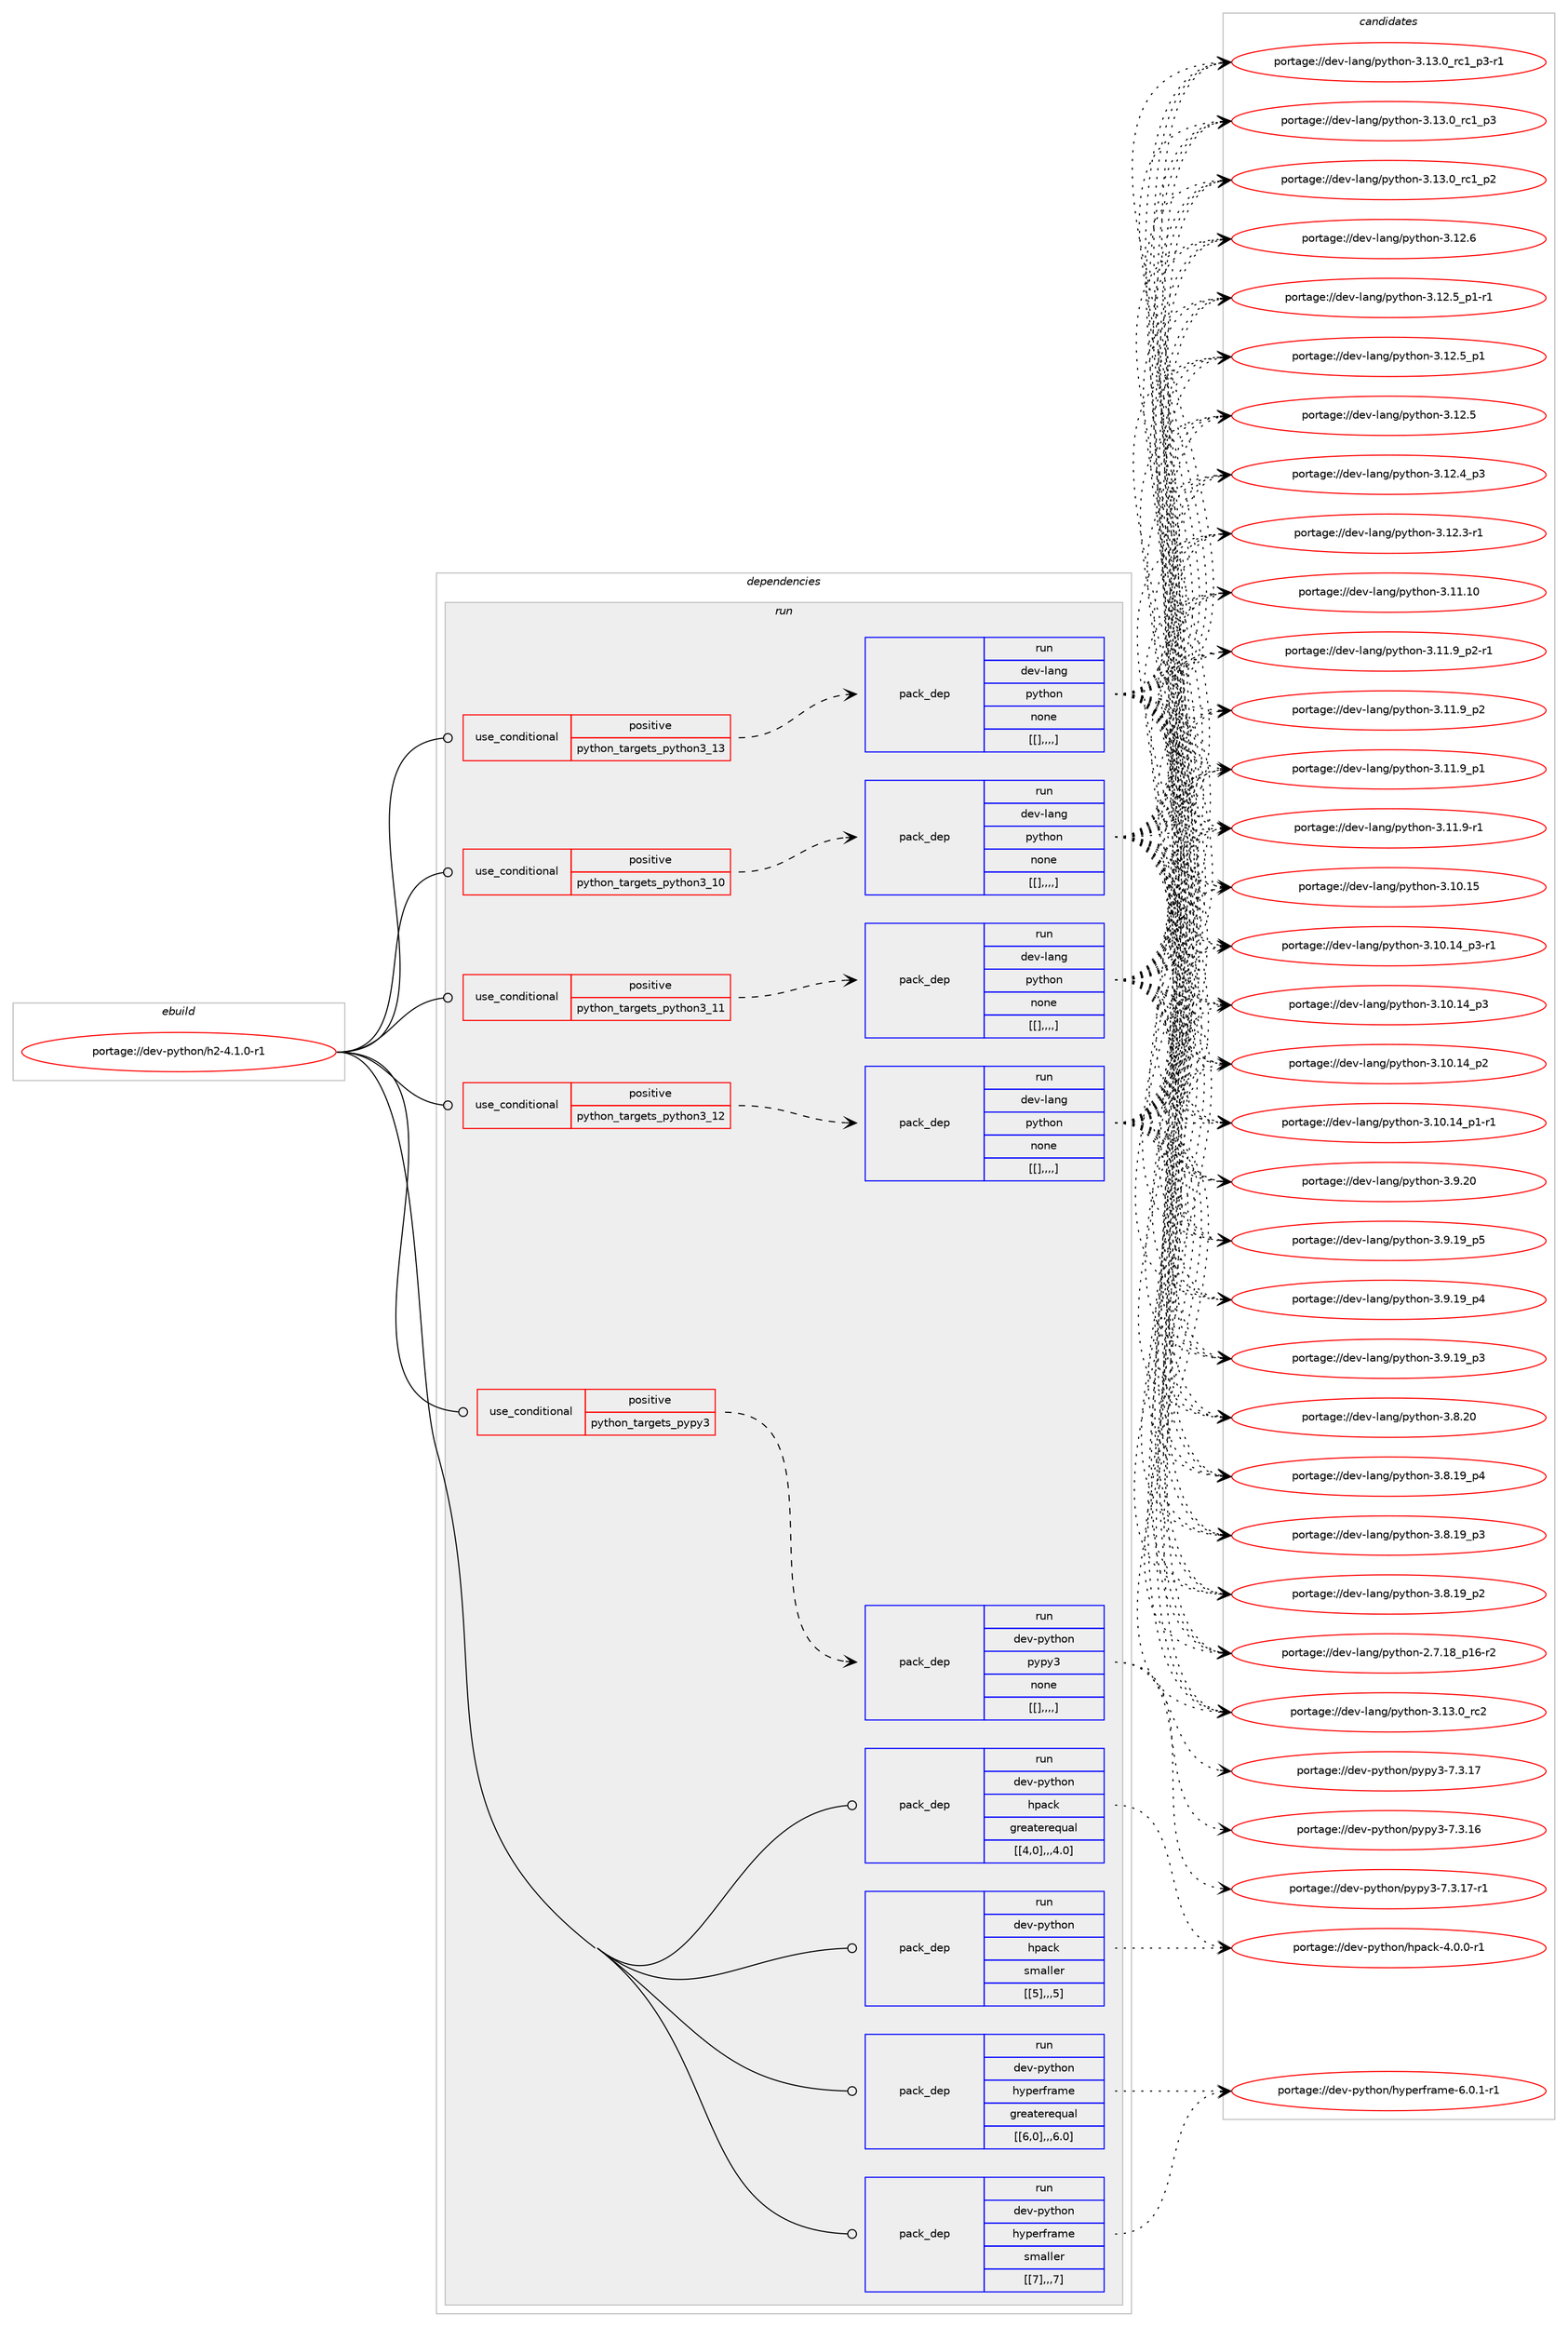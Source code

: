 digraph prolog {

# *************
# Graph options
# *************

newrank=true;
concentrate=true;
compound=true;
graph [rankdir=LR,fontname=Helvetica,fontsize=10,ranksep=1.5];#, ranksep=2.5, nodesep=0.2];
edge  [arrowhead=vee];
node  [fontname=Helvetica,fontsize=10];

# **********
# The ebuild
# **********

subgraph cluster_leftcol {
color=gray;
label=<<i>ebuild</i>>;
id [label="portage://dev-python/h2-4.1.0-r1", color=red, width=4, href="../dev-python/h2-4.1.0-r1.svg"];
}

# ****************
# The dependencies
# ****************

subgraph cluster_midcol {
color=gray;
label=<<i>dependencies</i>>;
subgraph cluster_compile {
fillcolor="#eeeeee";
style=filled;
label=<<i>compile</i>>;
}
subgraph cluster_compileandrun {
fillcolor="#eeeeee";
style=filled;
label=<<i>compile and run</i>>;
}
subgraph cluster_run {
fillcolor="#eeeeee";
style=filled;
label=<<i>run</i>>;
subgraph cond33824 {
dependency148382 [label=<<TABLE BORDER="0" CELLBORDER="1" CELLSPACING="0" CELLPADDING="4"><TR><TD ROWSPAN="3" CELLPADDING="10">use_conditional</TD></TR><TR><TD>positive</TD></TR><TR><TD>python_targets_pypy3</TD></TR></TABLE>>, shape=none, color=red];
subgraph pack113340 {
dependency148383 [label=<<TABLE BORDER="0" CELLBORDER="1" CELLSPACING="0" CELLPADDING="4" WIDTH="220"><TR><TD ROWSPAN="6" CELLPADDING="30">pack_dep</TD></TR><TR><TD WIDTH="110">run</TD></TR><TR><TD>dev-python</TD></TR><TR><TD>pypy3</TD></TR><TR><TD>none</TD></TR><TR><TD>[[],,,,]</TD></TR></TABLE>>, shape=none, color=blue];
}
dependency148382:e -> dependency148383:w [weight=20,style="dashed",arrowhead="vee"];
}
id:e -> dependency148382:w [weight=20,style="solid",arrowhead="odot"];
subgraph cond33825 {
dependency148384 [label=<<TABLE BORDER="0" CELLBORDER="1" CELLSPACING="0" CELLPADDING="4"><TR><TD ROWSPAN="3" CELLPADDING="10">use_conditional</TD></TR><TR><TD>positive</TD></TR><TR><TD>python_targets_python3_10</TD></TR></TABLE>>, shape=none, color=red];
subgraph pack113341 {
dependency148385 [label=<<TABLE BORDER="0" CELLBORDER="1" CELLSPACING="0" CELLPADDING="4" WIDTH="220"><TR><TD ROWSPAN="6" CELLPADDING="30">pack_dep</TD></TR><TR><TD WIDTH="110">run</TD></TR><TR><TD>dev-lang</TD></TR><TR><TD>python</TD></TR><TR><TD>none</TD></TR><TR><TD>[[],,,,]</TD></TR></TABLE>>, shape=none, color=blue];
}
dependency148384:e -> dependency148385:w [weight=20,style="dashed",arrowhead="vee"];
}
id:e -> dependency148384:w [weight=20,style="solid",arrowhead="odot"];
subgraph cond33826 {
dependency148386 [label=<<TABLE BORDER="0" CELLBORDER="1" CELLSPACING="0" CELLPADDING="4"><TR><TD ROWSPAN="3" CELLPADDING="10">use_conditional</TD></TR><TR><TD>positive</TD></TR><TR><TD>python_targets_python3_11</TD></TR></TABLE>>, shape=none, color=red];
subgraph pack113342 {
dependency148387 [label=<<TABLE BORDER="0" CELLBORDER="1" CELLSPACING="0" CELLPADDING="4" WIDTH="220"><TR><TD ROWSPAN="6" CELLPADDING="30">pack_dep</TD></TR><TR><TD WIDTH="110">run</TD></TR><TR><TD>dev-lang</TD></TR><TR><TD>python</TD></TR><TR><TD>none</TD></TR><TR><TD>[[],,,,]</TD></TR></TABLE>>, shape=none, color=blue];
}
dependency148386:e -> dependency148387:w [weight=20,style="dashed",arrowhead="vee"];
}
id:e -> dependency148386:w [weight=20,style="solid",arrowhead="odot"];
subgraph cond33827 {
dependency148388 [label=<<TABLE BORDER="0" CELLBORDER="1" CELLSPACING="0" CELLPADDING="4"><TR><TD ROWSPAN="3" CELLPADDING="10">use_conditional</TD></TR><TR><TD>positive</TD></TR><TR><TD>python_targets_python3_12</TD></TR></TABLE>>, shape=none, color=red];
subgraph pack113343 {
dependency148389 [label=<<TABLE BORDER="0" CELLBORDER="1" CELLSPACING="0" CELLPADDING="4" WIDTH="220"><TR><TD ROWSPAN="6" CELLPADDING="30">pack_dep</TD></TR><TR><TD WIDTH="110">run</TD></TR><TR><TD>dev-lang</TD></TR><TR><TD>python</TD></TR><TR><TD>none</TD></TR><TR><TD>[[],,,,]</TD></TR></TABLE>>, shape=none, color=blue];
}
dependency148388:e -> dependency148389:w [weight=20,style="dashed",arrowhead="vee"];
}
id:e -> dependency148388:w [weight=20,style="solid",arrowhead="odot"];
subgraph cond33828 {
dependency148390 [label=<<TABLE BORDER="0" CELLBORDER="1" CELLSPACING="0" CELLPADDING="4"><TR><TD ROWSPAN="3" CELLPADDING="10">use_conditional</TD></TR><TR><TD>positive</TD></TR><TR><TD>python_targets_python3_13</TD></TR></TABLE>>, shape=none, color=red];
subgraph pack113344 {
dependency148391 [label=<<TABLE BORDER="0" CELLBORDER="1" CELLSPACING="0" CELLPADDING="4" WIDTH="220"><TR><TD ROWSPAN="6" CELLPADDING="30">pack_dep</TD></TR><TR><TD WIDTH="110">run</TD></TR><TR><TD>dev-lang</TD></TR><TR><TD>python</TD></TR><TR><TD>none</TD></TR><TR><TD>[[],,,,]</TD></TR></TABLE>>, shape=none, color=blue];
}
dependency148390:e -> dependency148391:w [weight=20,style="dashed",arrowhead="vee"];
}
id:e -> dependency148390:w [weight=20,style="solid",arrowhead="odot"];
subgraph pack113345 {
dependency148392 [label=<<TABLE BORDER="0" CELLBORDER="1" CELLSPACING="0" CELLPADDING="4" WIDTH="220"><TR><TD ROWSPAN="6" CELLPADDING="30">pack_dep</TD></TR><TR><TD WIDTH="110">run</TD></TR><TR><TD>dev-python</TD></TR><TR><TD>hpack</TD></TR><TR><TD>greaterequal</TD></TR><TR><TD>[[4,0],,,4.0]</TD></TR></TABLE>>, shape=none, color=blue];
}
id:e -> dependency148392:w [weight=20,style="solid",arrowhead="odot"];
subgraph pack113346 {
dependency148393 [label=<<TABLE BORDER="0" CELLBORDER="1" CELLSPACING="0" CELLPADDING="4" WIDTH="220"><TR><TD ROWSPAN="6" CELLPADDING="30">pack_dep</TD></TR><TR><TD WIDTH="110">run</TD></TR><TR><TD>dev-python</TD></TR><TR><TD>hpack</TD></TR><TR><TD>smaller</TD></TR><TR><TD>[[5],,,5]</TD></TR></TABLE>>, shape=none, color=blue];
}
id:e -> dependency148393:w [weight=20,style="solid",arrowhead="odot"];
subgraph pack113347 {
dependency148394 [label=<<TABLE BORDER="0" CELLBORDER="1" CELLSPACING="0" CELLPADDING="4" WIDTH="220"><TR><TD ROWSPAN="6" CELLPADDING="30">pack_dep</TD></TR><TR><TD WIDTH="110">run</TD></TR><TR><TD>dev-python</TD></TR><TR><TD>hyperframe</TD></TR><TR><TD>greaterequal</TD></TR><TR><TD>[[6,0],,,6.0]</TD></TR></TABLE>>, shape=none, color=blue];
}
id:e -> dependency148394:w [weight=20,style="solid",arrowhead="odot"];
subgraph pack113348 {
dependency148395 [label=<<TABLE BORDER="0" CELLBORDER="1" CELLSPACING="0" CELLPADDING="4" WIDTH="220"><TR><TD ROWSPAN="6" CELLPADDING="30">pack_dep</TD></TR><TR><TD WIDTH="110">run</TD></TR><TR><TD>dev-python</TD></TR><TR><TD>hyperframe</TD></TR><TR><TD>smaller</TD></TR><TR><TD>[[7],,,7]</TD></TR></TABLE>>, shape=none, color=blue];
}
id:e -> dependency148395:w [weight=20,style="solid",arrowhead="odot"];
}
}

# **************
# The candidates
# **************

subgraph cluster_choices {
rank=same;
color=gray;
label=<<i>candidates</i>>;

subgraph choice113340 {
color=black;
nodesep=1;
choice100101118451121211161041111104711212111212151455546514649554511449 [label="portage://dev-python/pypy3-7.3.17-r1", color=red, width=4,href="../dev-python/pypy3-7.3.17-r1.svg"];
choice10010111845112121116104111110471121211121215145554651464955 [label="portage://dev-python/pypy3-7.3.17", color=red, width=4,href="../dev-python/pypy3-7.3.17.svg"];
choice10010111845112121116104111110471121211121215145554651464954 [label="portage://dev-python/pypy3-7.3.16", color=red, width=4,href="../dev-python/pypy3-7.3.16.svg"];
dependency148383:e -> choice100101118451121211161041111104711212111212151455546514649554511449:w [style=dotted,weight="100"];
dependency148383:e -> choice10010111845112121116104111110471121211121215145554651464955:w [style=dotted,weight="100"];
dependency148383:e -> choice10010111845112121116104111110471121211121215145554651464954:w [style=dotted,weight="100"];
}
subgraph choice113341 {
color=black;
nodesep=1;
choice10010111845108971101034711212111610411111045514649514648951149950 [label="portage://dev-lang/python-3.13.0_rc2", color=red, width=4,href="../dev-lang/python-3.13.0_rc2.svg"];
choice1001011184510897110103471121211161041111104551464951464895114994995112514511449 [label="portage://dev-lang/python-3.13.0_rc1_p3-r1", color=red, width=4,href="../dev-lang/python-3.13.0_rc1_p3-r1.svg"];
choice100101118451089711010347112121116104111110455146495146489511499499511251 [label="portage://dev-lang/python-3.13.0_rc1_p3", color=red, width=4,href="../dev-lang/python-3.13.0_rc1_p3.svg"];
choice100101118451089711010347112121116104111110455146495146489511499499511250 [label="portage://dev-lang/python-3.13.0_rc1_p2", color=red, width=4,href="../dev-lang/python-3.13.0_rc1_p2.svg"];
choice10010111845108971101034711212111610411111045514649504654 [label="portage://dev-lang/python-3.12.6", color=red, width=4,href="../dev-lang/python-3.12.6.svg"];
choice1001011184510897110103471121211161041111104551464950465395112494511449 [label="portage://dev-lang/python-3.12.5_p1-r1", color=red, width=4,href="../dev-lang/python-3.12.5_p1-r1.svg"];
choice100101118451089711010347112121116104111110455146495046539511249 [label="portage://dev-lang/python-3.12.5_p1", color=red, width=4,href="../dev-lang/python-3.12.5_p1.svg"];
choice10010111845108971101034711212111610411111045514649504653 [label="portage://dev-lang/python-3.12.5", color=red, width=4,href="../dev-lang/python-3.12.5.svg"];
choice100101118451089711010347112121116104111110455146495046529511251 [label="portage://dev-lang/python-3.12.4_p3", color=red, width=4,href="../dev-lang/python-3.12.4_p3.svg"];
choice100101118451089711010347112121116104111110455146495046514511449 [label="portage://dev-lang/python-3.12.3-r1", color=red, width=4,href="../dev-lang/python-3.12.3-r1.svg"];
choice1001011184510897110103471121211161041111104551464949464948 [label="portage://dev-lang/python-3.11.10", color=red, width=4,href="../dev-lang/python-3.11.10.svg"];
choice1001011184510897110103471121211161041111104551464949465795112504511449 [label="portage://dev-lang/python-3.11.9_p2-r1", color=red, width=4,href="../dev-lang/python-3.11.9_p2-r1.svg"];
choice100101118451089711010347112121116104111110455146494946579511250 [label="portage://dev-lang/python-3.11.9_p2", color=red, width=4,href="../dev-lang/python-3.11.9_p2.svg"];
choice100101118451089711010347112121116104111110455146494946579511249 [label="portage://dev-lang/python-3.11.9_p1", color=red, width=4,href="../dev-lang/python-3.11.9_p1.svg"];
choice100101118451089711010347112121116104111110455146494946574511449 [label="portage://dev-lang/python-3.11.9-r1", color=red, width=4,href="../dev-lang/python-3.11.9-r1.svg"];
choice1001011184510897110103471121211161041111104551464948464953 [label="portage://dev-lang/python-3.10.15", color=red, width=4,href="../dev-lang/python-3.10.15.svg"];
choice100101118451089711010347112121116104111110455146494846495295112514511449 [label="portage://dev-lang/python-3.10.14_p3-r1", color=red, width=4,href="../dev-lang/python-3.10.14_p3-r1.svg"];
choice10010111845108971101034711212111610411111045514649484649529511251 [label="portage://dev-lang/python-3.10.14_p3", color=red, width=4,href="../dev-lang/python-3.10.14_p3.svg"];
choice10010111845108971101034711212111610411111045514649484649529511250 [label="portage://dev-lang/python-3.10.14_p2", color=red, width=4,href="../dev-lang/python-3.10.14_p2.svg"];
choice100101118451089711010347112121116104111110455146494846495295112494511449 [label="portage://dev-lang/python-3.10.14_p1-r1", color=red, width=4,href="../dev-lang/python-3.10.14_p1-r1.svg"];
choice10010111845108971101034711212111610411111045514657465048 [label="portage://dev-lang/python-3.9.20", color=red, width=4,href="../dev-lang/python-3.9.20.svg"];
choice100101118451089711010347112121116104111110455146574649579511253 [label="portage://dev-lang/python-3.9.19_p5", color=red, width=4,href="../dev-lang/python-3.9.19_p5.svg"];
choice100101118451089711010347112121116104111110455146574649579511252 [label="portage://dev-lang/python-3.9.19_p4", color=red, width=4,href="../dev-lang/python-3.9.19_p4.svg"];
choice100101118451089711010347112121116104111110455146574649579511251 [label="portage://dev-lang/python-3.9.19_p3", color=red, width=4,href="../dev-lang/python-3.9.19_p3.svg"];
choice10010111845108971101034711212111610411111045514656465048 [label="portage://dev-lang/python-3.8.20", color=red, width=4,href="../dev-lang/python-3.8.20.svg"];
choice100101118451089711010347112121116104111110455146564649579511252 [label="portage://dev-lang/python-3.8.19_p4", color=red, width=4,href="../dev-lang/python-3.8.19_p4.svg"];
choice100101118451089711010347112121116104111110455146564649579511251 [label="portage://dev-lang/python-3.8.19_p3", color=red, width=4,href="../dev-lang/python-3.8.19_p3.svg"];
choice100101118451089711010347112121116104111110455146564649579511250 [label="portage://dev-lang/python-3.8.19_p2", color=red, width=4,href="../dev-lang/python-3.8.19_p2.svg"];
choice100101118451089711010347112121116104111110455046554649569511249544511450 [label="portage://dev-lang/python-2.7.18_p16-r2", color=red, width=4,href="../dev-lang/python-2.7.18_p16-r2.svg"];
dependency148385:e -> choice10010111845108971101034711212111610411111045514649514648951149950:w [style=dotted,weight="100"];
dependency148385:e -> choice1001011184510897110103471121211161041111104551464951464895114994995112514511449:w [style=dotted,weight="100"];
dependency148385:e -> choice100101118451089711010347112121116104111110455146495146489511499499511251:w [style=dotted,weight="100"];
dependency148385:e -> choice100101118451089711010347112121116104111110455146495146489511499499511250:w [style=dotted,weight="100"];
dependency148385:e -> choice10010111845108971101034711212111610411111045514649504654:w [style=dotted,weight="100"];
dependency148385:e -> choice1001011184510897110103471121211161041111104551464950465395112494511449:w [style=dotted,weight="100"];
dependency148385:e -> choice100101118451089711010347112121116104111110455146495046539511249:w [style=dotted,weight="100"];
dependency148385:e -> choice10010111845108971101034711212111610411111045514649504653:w [style=dotted,weight="100"];
dependency148385:e -> choice100101118451089711010347112121116104111110455146495046529511251:w [style=dotted,weight="100"];
dependency148385:e -> choice100101118451089711010347112121116104111110455146495046514511449:w [style=dotted,weight="100"];
dependency148385:e -> choice1001011184510897110103471121211161041111104551464949464948:w [style=dotted,weight="100"];
dependency148385:e -> choice1001011184510897110103471121211161041111104551464949465795112504511449:w [style=dotted,weight="100"];
dependency148385:e -> choice100101118451089711010347112121116104111110455146494946579511250:w [style=dotted,weight="100"];
dependency148385:e -> choice100101118451089711010347112121116104111110455146494946579511249:w [style=dotted,weight="100"];
dependency148385:e -> choice100101118451089711010347112121116104111110455146494946574511449:w [style=dotted,weight="100"];
dependency148385:e -> choice1001011184510897110103471121211161041111104551464948464953:w [style=dotted,weight="100"];
dependency148385:e -> choice100101118451089711010347112121116104111110455146494846495295112514511449:w [style=dotted,weight="100"];
dependency148385:e -> choice10010111845108971101034711212111610411111045514649484649529511251:w [style=dotted,weight="100"];
dependency148385:e -> choice10010111845108971101034711212111610411111045514649484649529511250:w [style=dotted,weight="100"];
dependency148385:e -> choice100101118451089711010347112121116104111110455146494846495295112494511449:w [style=dotted,weight="100"];
dependency148385:e -> choice10010111845108971101034711212111610411111045514657465048:w [style=dotted,weight="100"];
dependency148385:e -> choice100101118451089711010347112121116104111110455146574649579511253:w [style=dotted,weight="100"];
dependency148385:e -> choice100101118451089711010347112121116104111110455146574649579511252:w [style=dotted,weight="100"];
dependency148385:e -> choice100101118451089711010347112121116104111110455146574649579511251:w [style=dotted,weight="100"];
dependency148385:e -> choice10010111845108971101034711212111610411111045514656465048:w [style=dotted,weight="100"];
dependency148385:e -> choice100101118451089711010347112121116104111110455146564649579511252:w [style=dotted,weight="100"];
dependency148385:e -> choice100101118451089711010347112121116104111110455146564649579511251:w [style=dotted,weight="100"];
dependency148385:e -> choice100101118451089711010347112121116104111110455146564649579511250:w [style=dotted,weight="100"];
dependency148385:e -> choice100101118451089711010347112121116104111110455046554649569511249544511450:w [style=dotted,weight="100"];
}
subgraph choice113342 {
color=black;
nodesep=1;
choice10010111845108971101034711212111610411111045514649514648951149950 [label="portage://dev-lang/python-3.13.0_rc2", color=red, width=4,href="../dev-lang/python-3.13.0_rc2.svg"];
choice1001011184510897110103471121211161041111104551464951464895114994995112514511449 [label="portage://dev-lang/python-3.13.0_rc1_p3-r1", color=red, width=4,href="../dev-lang/python-3.13.0_rc1_p3-r1.svg"];
choice100101118451089711010347112121116104111110455146495146489511499499511251 [label="portage://dev-lang/python-3.13.0_rc1_p3", color=red, width=4,href="../dev-lang/python-3.13.0_rc1_p3.svg"];
choice100101118451089711010347112121116104111110455146495146489511499499511250 [label="portage://dev-lang/python-3.13.0_rc1_p2", color=red, width=4,href="../dev-lang/python-3.13.0_rc1_p2.svg"];
choice10010111845108971101034711212111610411111045514649504654 [label="portage://dev-lang/python-3.12.6", color=red, width=4,href="../dev-lang/python-3.12.6.svg"];
choice1001011184510897110103471121211161041111104551464950465395112494511449 [label="portage://dev-lang/python-3.12.5_p1-r1", color=red, width=4,href="../dev-lang/python-3.12.5_p1-r1.svg"];
choice100101118451089711010347112121116104111110455146495046539511249 [label="portage://dev-lang/python-3.12.5_p1", color=red, width=4,href="../dev-lang/python-3.12.5_p1.svg"];
choice10010111845108971101034711212111610411111045514649504653 [label="portage://dev-lang/python-3.12.5", color=red, width=4,href="../dev-lang/python-3.12.5.svg"];
choice100101118451089711010347112121116104111110455146495046529511251 [label="portage://dev-lang/python-3.12.4_p3", color=red, width=4,href="../dev-lang/python-3.12.4_p3.svg"];
choice100101118451089711010347112121116104111110455146495046514511449 [label="portage://dev-lang/python-3.12.3-r1", color=red, width=4,href="../dev-lang/python-3.12.3-r1.svg"];
choice1001011184510897110103471121211161041111104551464949464948 [label="portage://dev-lang/python-3.11.10", color=red, width=4,href="../dev-lang/python-3.11.10.svg"];
choice1001011184510897110103471121211161041111104551464949465795112504511449 [label="portage://dev-lang/python-3.11.9_p2-r1", color=red, width=4,href="../dev-lang/python-3.11.9_p2-r1.svg"];
choice100101118451089711010347112121116104111110455146494946579511250 [label="portage://dev-lang/python-3.11.9_p2", color=red, width=4,href="../dev-lang/python-3.11.9_p2.svg"];
choice100101118451089711010347112121116104111110455146494946579511249 [label="portage://dev-lang/python-3.11.9_p1", color=red, width=4,href="../dev-lang/python-3.11.9_p1.svg"];
choice100101118451089711010347112121116104111110455146494946574511449 [label="portage://dev-lang/python-3.11.9-r1", color=red, width=4,href="../dev-lang/python-3.11.9-r1.svg"];
choice1001011184510897110103471121211161041111104551464948464953 [label="portage://dev-lang/python-3.10.15", color=red, width=4,href="../dev-lang/python-3.10.15.svg"];
choice100101118451089711010347112121116104111110455146494846495295112514511449 [label="portage://dev-lang/python-3.10.14_p3-r1", color=red, width=4,href="../dev-lang/python-3.10.14_p3-r1.svg"];
choice10010111845108971101034711212111610411111045514649484649529511251 [label="portage://dev-lang/python-3.10.14_p3", color=red, width=4,href="../dev-lang/python-3.10.14_p3.svg"];
choice10010111845108971101034711212111610411111045514649484649529511250 [label="portage://dev-lang/python-3.10.14_p2", color=red, width=4,href="../dev-lang/python-3.10.14_p2.svg"];
choice100101118451089711010347112121116104111110455146494846495295112494511449 [label="portage://dev-lang/python-3.10.14_p1-r1", color=red, width=4,href="../dev-lang/python-3.10.14_p1-r1.svg"];
choice10010111845108971101034711212111610411111045514657465048 [label="portage://dev-lang/python-3.9.20", color=red, width=4,href="../dev-lang/python-3.9.20.svg"];
choice100101118451089711010347112121116104111110455146574649579511253 [label="portage://dev-lang/python-3.9.19_p5", color=red, width=4,href="../dev-lang/python-3.9.19_p5.svg"];
choice100101118451089711010347112121116104111110455146574649579511252 [label="portage://dev-lang/python-3.9.19_p4", color=red, width=4,href="../dev-lang/python-3.9.19_p4.svg"];
choice100101118451089711010347112121116104111110455146574649579511251 [label="portage://dev-lang/python-3.9.19_p3", color=red, width=4,href="../dev-lang/python-3.9.19_p3.svg"];
choice10010111845108971101034711212111610411111045514656465048 [label="portage://dev-lang/python-3.8.20", color=red, width=4,href="../dev-lang/python-3.8.20.svg"];
choice100101118451089711010347112121116104111110455146564649579511252 [label="portage://dev-lang/python-3.8.19_p4", color=red, width=4,href="../dev-lang/python-3.8.19_p4.svg"];
choice100101118451089711010347112121116104111110455146564649579511251 [label="portage://dev-lang/python-3.8.19_p3", color=red, width=4,href="../dev-lang/python-3.8.19_p3.svg"];
choice100101118451089711010347112121116104111110455146564649579511250 [label="portage://dev-lang/python-3.8.19_p2", color=red, width=4,href="../dev-lang/python-3.8.19_p2.svg"];
choice100101118451089711010347112121116104111110455046554649569511249544511450 [label="portage://dev-lang/python-2.7.18_p16-r2", color=red, width=4,href="../dev-lang/python-2.7.18_p16-r2.svg"];
dependency148387:e -> choice10010111845108971101034711212111610411111045514649514648951149950:w [style=dotted,weight="100"];
dependency148387:e -> choice1001011184510897110103471121211161041111104551464951464895114994995112514511449:w [style=dotted,weight="100"];
dependency148387:e -> choice100101118451089711010347112121116104111110455146495146489511499499511251:w [style=dotted,weight="100"];
dependency148387:e -> choice100101118451089711010347112121116104111110455146495146489511499499511250:w [style=dotted,weight="100"];
dependency148387:e -> choice10010111845108971101034711212111610411111045514649504654:w [style=dotted,weight="100"];
dependency148387:e -> choice1001011184510897110103471121211161041111104551464950465395112494511449:w [style=dotted,weight="100"];
dependency148387:e -> choice100101118451089711010347112121116104111110455146495046539511249:w [style=dotted,weight="100"];
dependency148387:e -> choice10010111845108971101034711212111610411111045514649504653:w [style=dotted,weight="100"];
dependency148387:e -> choice100101118451089711010347112121116104111110455146495046529511251:w [style=dotted,weight="100"];
dependency148387:e -> choice100101118451089711010347112121116104111110455146495046514511449:w [style=dotted,weight="100"];
dependency148387:e -> choice1001011184510897110103471121211161041111104551464949464948:w [style=dotted,weight="100"];
dependency148387:e -> choice1001011184510897110103471121211161041111104551464949465795112504511449:w [style=dotted,weight="100"];
dependency148387:e -> choice100101118451089711010347112121116104111110455146494946579511250:w [style=dotted,weight="100"];
dependency148387:e -> choice100101118451089711010347112121116104111110455146494946579511249:w [style=dotted,weight="100"];
dependency148387:e -> choice100101118451089711010347112121116104111110455146494946574511449:w [style=dotted,weight="100"];
dependency148387:e -> choice1001011184510897110103471121211161041111104551464948464953:w [style=dotted,weight="100"];
dependency148387:e -> choice100101118451089711010347112121116104111110455146494846495295112514511449:w [style=dotted,weight="100"];
dependency148387:e -> choice10010111845108971101034711212111610411111045514649484649529511251:w [style=dotted,weight="100"];
dependency148387:e -> choice10010111845108971101034711212111610411111045514649484649529511250:w [style=dotted,weight="100"];
dependency148387:e -> choice100101118451089711010347112121116104111110455146494846495295112494511449:w [style=dotted,weight="100"];
dependency148387:e -> choice10010111845108971101034711212111610411111045514657465048:w [style=dotted,weight="100"];
dependency148387:e -> choice100101118451089711010347112121116104111110455146574649579511253:w [style=dotted,weight="100"];
dependency148387:e -> choice100101118451089711010347112121116104111110455146574649579511252:w [style=dotted,weight="100"];
dependency148387:e -> choice100101118451089711010347112121116104111110455146574649579511251:w [style=dotted,weight="100"];
dependency148387:e -> choice10010111845108971101034711212111610411111045514656465048:w [style=dotted,weight="100"];
dependency148387:e -> choice100101118451089711010347112121116104111110455146564649579511252:w [style=dotted,weight="100"];
dependency148387:e -> choice100101118451089711010347112121116104111110455146564649579511251:w [style=dotted,weight="100"];
dependency148387:e -> choice100101118451089711010347112121116104111110455146564649579511250:w [style=dotted,weight="100"];
dependency148387:e -> choice100101118451089711010347112121116104111110455046554649569511249544511450:w [style=dotted,weight="100"];
}
subgraph choice113343 {
color=black;
nodesep=1;
choice10010111845108971101034711212111610411111045514649514648951149950 [label="portage://dev-lang/python-3.13.0_rc2", color=red, width=4,href="../dev-lang/python-3.13.0_rc2.svg"];
choice1001011184510897110103471121211161041111104551464951464895114994995112514511449 [label="portage://dev-lang/python-3.13.0_rc1_p3-r1", color=red, width=4,href="../dev-lang/python-3.13.0_rc1_p3-r1.svg"];
choice100101118451089711010347112121116104111110455146495146489511499499511251 [label="portage://dev-lang/python-3.13.0_rc1_p3", color=red, width=4,href="../dev-lang/python-3.13.0_rc1_p3.svg"];
choice100101118451089711010347112121116104111110455146495146489511499499511250 [label="portage://dev-lang/python-3.13.0_rc1_p2", color=red, width=4,href="../dev-lang/python-3.13.0_rc1_p2.svg"];
choice10010111845108971101034711212111610411111045514649504654 [label="portage://dev-lang/python-3.12.6", color=red, width=4,href="../dev-lang/python-3.12.6.svg"];
choice1001011184510897110103471121211161041111104551464950465395112494511449 [label="portage://dev-lang/python-3.12.5_p1-r1", color=red, width=4,href="../dev-lang/python-3.12.5_p1-r1.svg"];
choice100101118451089711010347112121116104111110455146495046539511249 [label="portage://dev-lang/python-3.12.5_p1", color=red, width=4,href="../dev-lang/python-3.12.5_p1.svg"];
choice10010111845108971101034711212111610411111045514649504653 [label="portage://dev-lang/python-3.12.5", color=red, width=4,href="../dev-lang/python-3.12.5.svg"];
choice100101118451089711010347112121116104111110455146495046529511251 [label="portage://dev-lang/python-3.12.4_p3", color=red, width=4,href="../dev-lang/python-3.12.4_p3.svg"];
choice100101118451089711010347112121116104111110455146495046514511449 [label="portage://dev-lang/python-3.12.3-r1", color=red, width=4,href="../dev-lang/python-3.12.3-r1.svg"];
choice1001011184510897110103471121211161041111104551464949464948 [label="portage://dev-lang/python-3.11.10", color=red, width=4,href="../dev-lang/python-3.11.10.svg"];
choice1001011184510897110103471121211161041111104551464949465795112504511449 [label="portage://dev-lang/python-3.11.9_p2-r1", color=red, width=4,href="../dev-lang/python-3.11.9_p2-r1.svg"];
choice100101118451089711010347112121116104111110455146494946579511250 [label="portage://dev-lang/python-3.11.9_p2", color=red, width=4,href="../dev-lang/python-3.11.9_p2.svg"];
choice100101118451089711010347112121116104111110455146494946579511249 [label="portage://dev-lang/python-3.11.9_p1", color=red, width=4,href="../dev-lang/python-3.11.9_p1.svg"];
choice100101118451089711010347112121116104111110455146494946574511449 [label="portage://dev-lang/python-3.11.9-r1", color=red, width=4,href="../dev-lang/python-3.11.9-r1.svg"];
choice1001011184510897110103471121211161041111104551464948464953 [label="portage://dev-lang/python-3.10.15", color=red, width=4,href="../dev-lang/python-3.10.15.svg"];
choice100101118451089711010347112121116104111110455146494846495295112514511449 [label="portage://dev-lang/python-3.10.14_p3-r1", color=red, width=4,href="../dev-lang/python-3.10.14_p3-r1.svg"];
choice10010111845108971101034711212111610411111045514649484649529511251 [label="portage://dev-lang/python-3.10.14_p3", color=red, width=4,href="../dev-lang/python-3.10.14_p3.svg"];
choice10010111845108971101034711212111610411111045514649484649529511250 [label="portage://dev-lang/python-3.10.14_p2", color=red, width=4,href="../dev-lang/python-3.10.14_p2.svg"];
choice100101118451089711010347112121116104111110455146494846495295112494511449 [label="portage://dev-lang/python-3.10.14_p1-r1", color=red, width=4,href="../dev-lang/python-3.10.14_p1-r1.svg"];
choice10010111845108971101034711212111610411111045514657465048 [label="portage://dev-lang/python-3.9.20", color=red, width=4,href="../dev-lang/python-3.9.20.svg"];
choice100101118451089711010347112121116104111110455146574649579511253 [label="portage://dev-lang/python-3.9.19_p5", color=red, width=4,href="../dev-lang/python-3.9.19_p5.svg"];
choice100101118451089711010347112121116104111110455146574649579511252 [label="portage://dev-lang/python-3.9.19_p4", color=red, width=4,href="../dev-lang/python-3.9.19_p4.svg"];
choice100101118451089711010347112121116104111110455146574649579511251 [label="portage://dev-lang/python-3.9.19_p3", color=red, width=4,href="../dev-lang/python-3.9.19_p3.svg"];
choice10010111845108971101034711212111610411111045514656465048 [label="portage://dev-lang/python-3.8.20", color=red, width=4,href="../dev-lang/python-3.8.20.svg"];
choice100101118451089711010347112121116104111110455146564649579511252 [label="portage://dev-lang/python-3.8.19_p4", color=red, width=4,href="../dev-lang/python-3.8.19_p4.svg"];
choice100101118451089711010347112121116104111110455146564649579511251 [label="portage://dev-lang/python-3.8.19_p3", color=red, width=4,href="../dev-lang/python-3.8.19_p3.svg"];
choice100101118451089711010347112121116104111110455146564649579511250 [label="portage://dev-lang/python-3.8.19_p2", color=red, width=4,href="../dev-lang/python-3.8.19_p2.svg"];
choice100101118451089711010347112121116104111110455046554649569511249544511450 [label="portage://dev-lang/python-2.7.18_p16-r2", color=red, width=4,href="../dev-lang/python-2.7.18_p16-r2.svg"];
dependency148389:e -> choice10010111845108971101034711212111610411111045514649514648951149950:w [style=dotted,weight="100"];
dependency148389:e -> choice1001011184510897110103471121211161041111104551464951464895114994995112514511449:w [style=dotted,weight="100"];
dependency148389:e -> choice100101118451089711010347112121116104111110455146495146489511499499511251:w [style=dotted,weight="100"];
dependency148389:e -> choice100101118451089711010347112121116104111110455146495146489511499499511250:w [style=dotted,weight="100"];
dependency148389:e -> choice10010111845108971101034711212111610411111045514649504654:w [style=dotted,weight="100"];
dependency148389:e -> choice1001011184510897110103471121211161041111104551464950465395112494511449:w [style=dotted,weight="100"];
dependency148389:e -> choice100101118451089711010347112121116104111110455146495046539511249:w [style=dotted,weight="100"];
dependency148389:e -> choice10010111845108971101034711212111610411111045514649504653:w [style=dotted,weight="100"];
dependency148389:e -> choice100101118451089711010347112121116104111110455146495046529511251:w [style=dotted,weight="100"];
dependency148389:e -> choice100101118451089711010347112121116104111110455146495046514511449:w [style=dotted,weight="100"];
dependency148389:e -> choice1001011184510897110103471121211161041111104551464949464948:w [style=dotted,weight="100"];
dependency148389:e -> choice1001011184510897110103471121211161041111104551464949465795112504511449:w [style=dotted,weight="100"];
dependency148389:e -> choice100101118451089711010347112121116104111110455146494946579511250:w [style=dotted,weight="100"];
dependency148389:e -> choice100101118451089711010347112121116104111110455146494946579511249:w [style=dotted,weight="100"];
dependency148389:e -> choice100101118451089711010347112121116104111110455146494946574511449:w [style=dotted,weight="100"];
dependency148389:e -> choice1001011184510897110103471121211161041111104551464948464953:w [style=dotted,weight="100"];
dependency148389:e -> choice100101118451089711010347112121116104111110455146494846495295112514511449:w [style=dotted,weight="100"];
dependency148389:e -> choice10010111845108971101034711212111610411111045514649484649529511251:w [style=dotted,weight="100"];
dependency148389:e -> choice10010111845108971101034711212111610411111045514649484649529511250:w [style=dotted,weight="100"];
dependency148389:e -> choice100101118451089711010347112121116104111110455146494846495295112494511449:w [style=dotted,weight="100"];
dependency148389:e -> choice10010111845108971101034711212111610411111045514657465048:w [style=dotted,weight="100"];
dependency148389:e -> choice100101118451089711010347112121116104111110455146574649579511253:w [style=dotted,weight="100"];
dependency148389:e -> choice100101118451089711010347112121116104111110455146574649579511252:w [style=dotted,weight="100"];
dependency148389:e -> choice100101118451089711010347112121116104111110455146574649579511251:w [style=dotted,weight="100"];
dependency148389:e -> choice10010111845108971101034711212111610411111045514656465048:w [style=dotted,weight="100"];
dependency148389:e -> choice100101118451089711010347112121116104111110455146564649579511252:w [style=dotted,weight="100"];
dependency148389:e -> choice100101118451089711010347112121116104111110455146564649579511251:w [style=dotted,weight="100"];
dependency148389:e -> choice100101118451089711010347112121116104111110455146564649579511250:w [style=dotted,weight="100"];
dependency148389:e -> choice100101118451089711010347112121116104111110455046554649569511249544511450:w [style=dotted,weight="100"];
}
subgraph choice113344 {
color=black;
nodesep=1;
choice10010111845108971101034711212111610411111045514649514648951149950 [label="portage://dev-lang/python-3.13.0_rc2", color=red, width=4,href="../dev-lang/python-3.13.0_rc2.svg"];
choice1001011184510897110103471121211161041111104551464951464895114994995112514511449 [label="portage://dev-lang/python-3.13.0_rc1_p3-r1", color=red, width=4,href="../dev-lang/python-3.13.0_rc1_p3-r1.svg"];
choice100101118451089711010347112121116104111110455146495146489511499499511251 [label="portage://dev-lang/python-3.13.0_rc1_p3", color=red, width=4,href="../dev-lang/python-3.13.0_rc1_p3.svg"];
choice100101118451089711010347112121116104111110455146495146489511499499511250 [label="portage://dev-lang/python-3.13.0_rc1_p2", color=red, width=4,href="../dev-lang/python-3.13.0_rc1_p2.svg"];
choice10010111845108971101034711212111610411111045514649504654 [label="portage://dev-lang/python-3.12.6", color=red, width=4,href="../dev-lang/python-3.12.6.svg"];
choice1001011184510897110103471121211161041111104551464950465395112494511449 [label="portage://dev-lang/python-3.12.5_p1-r1", color=red, width=4,href="../dev-lang/python-3.12.5_p1-r1.svg"];
choice100101118451089711010347112121116104111110455146495046539511249 [label="portage://dev-lang/python-3.12.5_p1", color=red, width=4,href="../dev-lang/python-3.12.5_p1.svg"];
choice10010111845108971101034711212111610411111045514649504653 [label="portage://dev-lang/python-3.12.5", color=red, width=4,href="../dev-lang/python-3.12.5.svg"];
choice100101118451089711010347112121116104111110455146495046529511251 [label="portage://dev-lang/python-3.12.4_p3", color=red, width=4,href="../dev-lang/python-3.12.4_p3.svg"];
choice100101118451089711010347112121116104111110455146495046514511449 [label="portage://dev-lang/python-3.12.3-r1", color=red, width=4,href="../dev-lang/python-3.12.3-r1.svg"];
choice1001011184510897110103471121211161041111104551464949464948 [label="portage://dev-lang/python-3.11.10", color=red, width=4,href="../dev-lang/python-3.11.10.svg"];
choice1001011184510897110103471121211161041111104551464949465795112504511449 [label="portage://dev-lang/python-3.11.9_p2-r1", color=red, width=4,href="../dev-lang/python-3.11.9_p2-r1.svg"];
choice100101118451089711010347112121116104111110455146494946579511250 [label="portage://dev-lang/python-3.11.9_p2", color=red, width=4,href="../dev-lang/python-3.11.9_p2.svg"];
choice100101118451089711010347112121116104111110455146494946579511249 [label="portage://dev-lang/python-3.11.9_p1", color=red, width=4,href="../dev-lang/python-3.11.9_p1.svg"];
choice100101118451089711010347112121116104111110455146494946574511449 [label="portage://dev-lang/python-3.11.9-r1", color=red, width=4,href="../dev-lang/python-3.11.9-r1.svg"];
choice1001011184510897110103471121211161041111104551464948464953 [label="portage://dev-lang/python-3.10.15", color=red, width=4,href="../dev-lang/python-3.10.15.svg"];
choice100101118451089711010347112121116104111110455146494846495295112514511449 [label="portage://dev-lang/python-3.10.14_p3-r1", color=red, width=4,href="../dev-lang/python-3.10.14_p3-r1.svg"];
choice10010111845108971101034711212111610411111045514649484649529511251 [label="portage://dev-lang/python-3.10.14_p3", color=red, width=4,href="../dev-lang/python-3.10.14_p3.svg"];
choice10010111845108971101034711212111610411111045514649484649529511250 [label="portage://dev-lang/python-3.10.14_p2", color=red, width=4,href="../dev-lang/python-3.10.14_p2.svg"];
choice100101118451089711010347112121116104111110455146494846495295112494511449 [label="portage://dev-lang/python-3.10.14_p1-r1", color=red, width=4,href="../dev-lang/python-3.10.14_p1-r1.svg"];
choice10010111845108971101034711212111610411111045514657465048 [label="portage://dev-lang/python-3.9.20", color=red, width=4,href="../dev-lang/python-3.9.20.svg"];
choice100101118451089711010347112121116104111110455146574649579511253 [label="portage://dev-lang/python-3.9.19_p5", color=red, width=4,href="../dev-lang/python-3.9.19_p5.svg"];
choice100101118451089711010347112121116104111110455146574649579511252 [label="portage://dev-lang/python-3.9.19_p4", color=red, width=4,href="../dev-lang/python-3.9.19_p4.svg"];
choice100101118451089711010347112121116104111110455146574649579511251 [label="portage://dev-lang/python-3.9.19_p3", color=red, width=4,href="../dev-lang/python-3.9.19_p3.svg"];
choice10010111845108971101034711212111610411111045514656465048 [label="portage://dev-lang/python-3.8.20", color=red, width=4,href="../dev-lang/python-3.8.20.svg"];
choice100101118451089711010347112121116104111110455146564649579511252 [label="portage://dev-lang/python-3.8.19_p4", color=red, width=4,href="../dev-lang/python-3.8.19_p4.svg"];
choice100101118451089711010347112121116104111110455146564649579511251 [label="portage://dev-lang/python-3.8.19_p3", color=red, width=4,href="../dev-lang/python-3.8.19_p3.svg"];
choice100101118451089711010347112121116104111110455146564649579511250 [label="portage://dev-lang/python-3.8.19_p2", color=red, width=4,href="../dev-lang/python-3.8.19_p2.svg"];
choice100101118451089711010347112121116104111110455046554649569511249544511450 [label="portage://dev-lang/python-2.7.18_p16-r2", color=red, width=4,href="../dev-lang/python-2.7.18_p16-r2.svg"];
dependency148391:e -> choice10010111845108971101034711212111610411111045514649514648951149950:w [style=dotted,weight="100"];
dependency148391:e -> choice1001011184510897110103471121211161041111104551464951464895114994995112514511449:w [style=dotted,weight="100"];
dependency148391:e -> choice100101118451089711010347112121116104111110455146495146489511499499511251:w [style=dotted,weight="100"];
dependency148391:e -> choice100101118451089711010347112121116104111110455146495146489511499499511250:w [style=dotted,weight="100"];
dependency148391:e -> choice10010111845108971101034711212111610411111045514649504654:w [style=dotted,weight="100"];
dependency148391:e -> choice1001011184510897110103471121211161041111104551464950465395112494511449:w [style=dotted,weight="100"];
dependency148391:e -> choice100101118451089711010347112121116104111110455146495046539511249:w [style=dotted,weight="100"];
dependency148391:e -> choice10010111845108971101034711212111610411111045514649504653:w [style=dotted,weight="100"];
dependency148391:e -> choice100101118451089711010347112121116104111110455146495046529511251:w [style=dotted,weight="100"];
dependency148391:e -> choice100101118451089711010347112121116104111110455146495046514511449:w [style=dotted,weight="100"];
dependency148391:e -> choice1001011184510897110103471121211161041111104551464949464948:w [style=dotted,weight="100"];
dependency148391:e -> choice1001011184510897110103471121211161041111104551464949465795112504511449:w [style=dotted,weight="100"];
dependency148391:e -> choice100101118451089711010347112121116104111110455146494946579511250:w [style=dotted,weight="100"];
dependency148391:e -> choice100101118451089711010347112121116104111110455146494946579511249:w [style=dotted,weight="100"];
dependency148391:e -> choice100101118451089711010347112121116104111110455146494946574511449:w [style=dotted,weight="100"];
dependency148391:e -> choice1001011184510897110103471121211161041111104551464948464953:w [style=dotted,weight="100"];
dependency148391:e -> choice100101118451089711010347112121116104111110455146494846495295112514511449:w [style=dotted,weight="100"];
dependency148391:e -> choice10010111845108971101034711212111610411111045514649484649529511251:w [style=dotted,weight="100"];
dependency148391:e -> choice10010111845108971101034711212111610411111045514649484649529511250:w [style=dotted,weight="100"];
dependency148391:e -> choice100101118451089711010347112121116104111110455146494846495295112494511449:w [style=dotted,weight="100"];
dependency148391:e -> choice10010111845108971101034711212111610411111045514657465048:w [style=dotted,weight="100"];
dependency148391:e -> choice100101118451089711010347112121116104111110455146574649579511253:w [style=dotted,weight="100"];
dependency148391:e -> choice100101118451089711010347112121116104111110455146574649579511252:w [style=dotted,weight="100"];
dependency148391:e -> choice100101118451089711010347112121116104111110455146574649579511251:w [style=dotted,weight="100"];
dependency148391:e -> choice10010111845108971101034711212111610411111045514656465048:w [style=dotted,weight="100"];
dependency148391:e -> choice100101118451089711010347112121116104111110455146564649579511252:w [style=dotted,weight="100"];
dependency148391:e -> choice100101118451089711010347112121116104111110455146564649579511251:w [style=dotted,weight="100"];
dependency148391:e -> choice100101118451089711010347112121116104111110455146564649579511250:w [style=dotted,weight="100"];
dependency148391:e -> choice100101118451089711010347112121116104111110455046554649569511249544511450:w [style=dotted,weight="100"];
}
subgraph choice113345 {
color=black;
nodesep=1;
choice100101118451121211161041111104710411297991074552464846484511449 [label="portage://dev-python/hpack-4.0.0-r1", color=red, width=4,href="../dev-python/hpack-4.0.0-r1.svg"];
dependency148392:e -> choice100101118451121211161041111104710411297991074552464846484511449:w [style=dotted,weight="100"];
}
subgraph choice113346 {
color=black;
nodesep=1;
choice100101118451121211161041111104710411297991074552464846484511449 [label="portage://dev-python/hpack-4.0.0-r1", color=red, width=4,href="../dev-python/hpack-4.0.0-r1.svg"];
dependency148393:e -> choice100101118451121211161041111104710411297991074552464846484511449:w [style=dotted,weight="100"];
}
subgraph choice113347 {
color=black;
nodesep=1;
choice1001011184511212111610411111047104121112101114102114971091014554464846494511449 [label="portage://dev-python/hyperframe-6.0.1-r1", color=red, width=4,href="../dev-python/hyperframe-6.0.1-r1.svg"];
dependency148394:e -> choice1001011184511212111610411111047104121112101114102114971091014554464846494511449:w [style=dotted,weight="100"];
}
subgraph choice113348 {
color=black;
nodesep=1;
choice1001011184511212111610411111047104121112101114102114971091014554464846494511449 [label="portage://dev-python/hyperframe-6.0.1-r1", color=red, width=4,href="../dev-python/hyperframe-6.0.1-r1.svg"];
dependency148395:e -> choice1001011184511212111610411111047104121112101114102114971091014554464846494511449:w [style=dotted,weight="100"];
}
}

}
